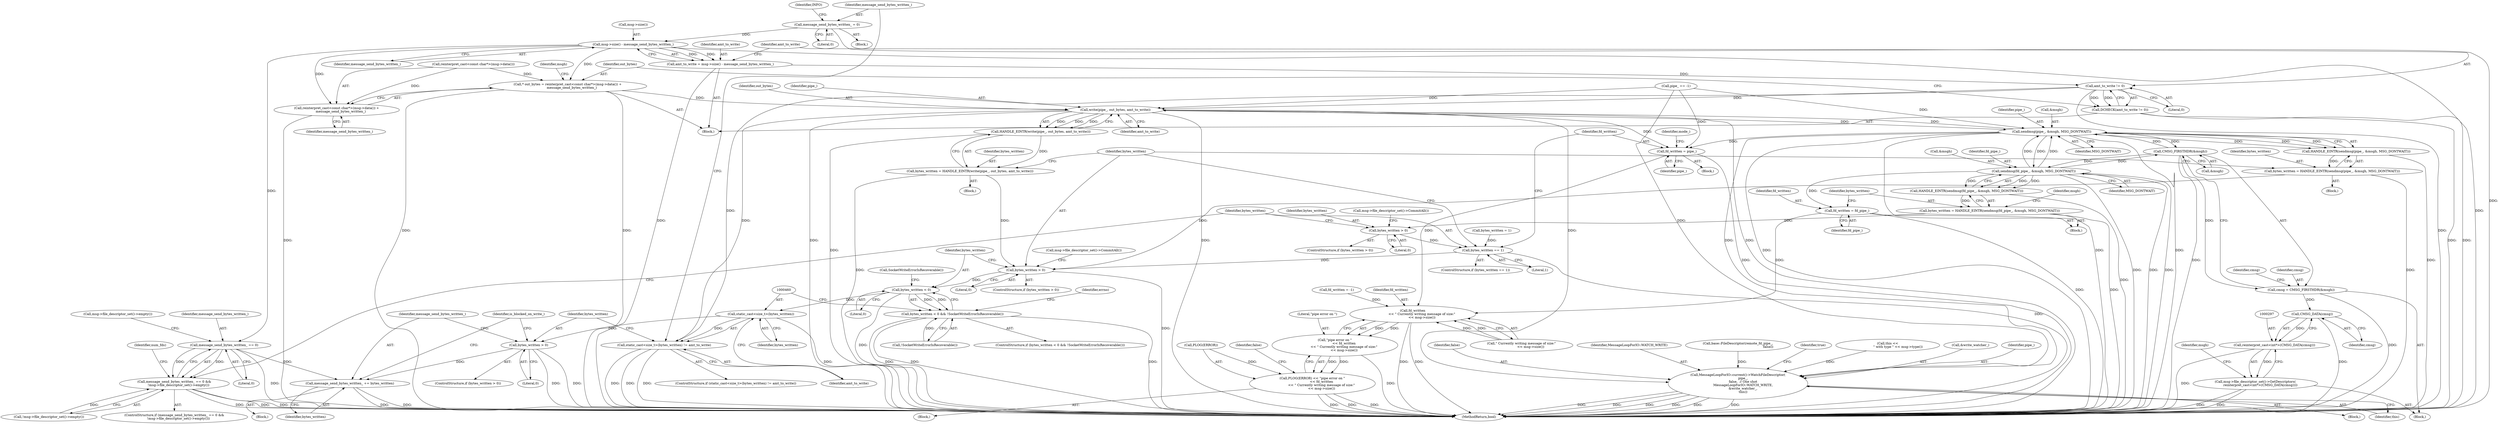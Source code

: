digraph "0_Chrome_aac449e7154720b895ff1e7f3497c2ce95ae1a5a_0@API" {
"1000486" [label="(Call,message_send_bytes_written_ = 0)"];
"1000192" [label="(Call,msg->size() - message_send_bytes_written_)"];
"1000190" [label="(Call,amt_to_write = msg->size() - message_send_bytes_written_)"];
"1000196" [label="(Call,amt_to_write != 0)"];
"1000195" [label="(Call,DCHECK(amt_to_write != 0))"];
"1000402" [label="(Call,write(pipe_, out_bytes, amt_to_write))"];
"1000368" [label="(Call,fd_written = pipe_)"];
"1000450" [label="(Call,fd_written\n                  << \" Currently writing message of size:\"\n                  << msg->size())"];
"1000448" [label="(Call,\"pipe error on \"\n                  << fd_written\n                  << \" Currently writing message of size:\"\n                  << msg->size())"];
"1000445" [label="(Call,PLOG(ERROR) << \"pipe error on \"\n                  << fd_written\n                  << \" Currently writing message of size:\"\n                  << msg->size())"];
"1000401" [label="(Call,HANDLE_EINTR(write(pipe_, out_bytes, amt_to_write)))"];
"1000399" [label="(Call,bytes_written = HANDLE_EINTR(write(pipe_, out_bytes, amt_to_write)))"];
"1000417" [label="(Call,bytes_written > 0)"];
"1000423" [label="(Call,bytes_written < 0)"];
"1000422" [label="(Call,bytes_written < 0 && !SocketWriteErrorIsRecoverable())"];
"1000459" [label="(Call,static_cast<size_t>(bytes_written))"];
"1000458" [label="(Call,static_cast<size_t>(bytes_written) != amt_to_write)"];
"1000465" [label="(Call,bytes_written > 0)"];
"1000469" [label="(Call,message_send_bytes_written_ += bytes_written)"];
"1000411" [label="(Call,sendmsg(pipe_, &msgh, MSG_DONTWAIT))"];
"1000273" [label="(Call,CMSG_FIRSTHDR(&msgh))"];
"1000271" [label="(Call,cmsg = CMSG_FIRSTHDR(&msgh))"];
"1000298" [label="(Call,CMSG_DATA(cmsg))"];
"1000296" [label="(Call,reinterpret_cast<int*>(CMSG_DATA(cmsg)))"];
"1000295" [label="(Call,msg->file_descriptor_set()->GetDescriptors(\n          reinterpret_cast<int*>(CMSG_DATA(cmsg))))"];
"1000341" [label="(Call,sendmsg(fd_pipe_, &msgh, MSG_DONTWAIT))"];
"1000335" [label="(Call,fd_written = fd_pipe_)"];
"1000340" [label="(Call,HANDLE_EINTR(sendmsg(fd_pipe_, &msgh, MSG_DONTWAIT)))"];
"1000338" [label="(Call,bytes_written = HANDLE_EINTR(sendmsg(fd_pipe_, &msgh, MSG_DONTWAIT)))"];
"1000358" [label="(Call,bytes_written > 0)"];
"1000364" [label="(Call,bytes_written == 1)"];
"1000410" [label="(Call,HANDLE_EINTR(sendmsg(pipe_, &msgh, MSG_DONTWAIT)))"];
"1000408" [label="(Call,bytes_written = HANDLE_EINTR(sendmsg(pipe_, &msgh, MSG_DONTWAIT)))"];
"1000475" [label="(Call,MessageLoopForIO::current()->WatchFileDescriptor(\n          pipe_,\n          false,  // One shot\n          MessageLoopForIO::WATCH_WRITE,\n          &write_watcher_,\n          this))"];
"1000200" [label="(Call,* out_bytes = reinterpret_cast<const char*>(msg->data()) +\n        message_send_bytes_written_)"];
"1000202" [label="(Call,reinterpret_cast<const char*>(msg->data()) +\n        message_send_bytes_written_)"];
"1000236" [label="(Call,message_send_bytes_written_ == 0)"];
"1000235" [label="(Call,message_send_bytes_written_ == 0 &&\n        !msg->file_descriptor_set()->empty())"];
"1000362" [label="(Call,msg->file_descriptor_set()->CommitAll())"];
"1000198" [label="(Literal,0)"];
"1000402" [label="(Call,write(pipe_, out_bytes, amt_to_write))"];
"1000473" [label="(Identifier,is_blocked_on_write_)"];
"1000209" [label="(Identifier,msgh)"];
"1000478" [label="(Identifier,MessageLoopForIO::WATCH_WRITE)"];
"1000295" [label="(Call,msg->file_descriptor_set()->GetDescriptors(\n          reinterpret_cast<int*>(CMSG_DATA(cmsg))))"];
"1000338" [label="(Call,bytes_written = HANDLE_EINTR(sendmsg(fd_pipe_, &msgh, MSG_DONTWAIT)))"];
"1000463" [label="(Block,)"];
"1000190" [label="(Call,amt_to_write = msg->size() - message_send_bytes_written_)"];
"1000195" [label="(Call,DCHECK(amt_to_write != 0))"];
"1000416" [label="(ControlStructure,if (bytes_written > 0))"];
"1000365" [label="(Identifier,bytes_written)"];
"1000337" [label="(Identifier,fd_pipe_)"];
"1000348" [label="(Identifier,msgh)"];
"1000449" [label="(Literal,\"pipe error on \")"];
"1000241" [label="(Block,)"];
"1000345" [label="(Identifier,MSG_DONTWAIT)"];
"1000445" [label="(Call,PLOG(ERROR) << \"pipe error on \"\n                  << fd_written\n                  << \" Currently writing message of size:\"\n                  << msg->size())"];
"1000488" [label="(Literal,0)"];
"1000469" [label="(Call,message_send_bytes_written_ += bytes_written)"];
"1000272" [label="(Identifier,cmsg)"];
"1000178" [label="(Call,base::FileDescriptor(remote_fd_pipe_,\n                                                           false))"];
"1000363" [label="(ControlStructure,if (bytes_written == 1))"];
"1000415" [label="(Identifier,MSG_DONTWAIT)"];
"1000236" [label="(Call,message_send_bytes_written_ == 0)"];
"1000457" [label="(ControlStructure,if (static_cast<size_t>(bytes_written) != amt_to_write))"];
"1000431" [label="(Identifier,errno)"];
"1000486" [label="(Call,message_send_bytes_written_ = 0)"];
"1000451" [label="(Identifier,fd_written)"];
"1000468" [label="(Block,)"];
"1000404" [label="(Identifier,out_bytes)"];
"1000487" [label="(Identifier,message_send_bytes_written_)"];
"1000399" [label="(Call,bytes_written = HANDLE_EINTR(write(pipe_, out_bytes, amt_to_write)))"];
"1000466" [label="(Identifier,bytes_written)"];
"1000410" [label="(Call,HANDLE_EINTR(sendmsg(pipe_, &msgh, MSG_DONTWAIT)))"];
"1000230" [label="(Call,fd_written = -1)"];
"1000273" [label="(Call,CMSG_FIRSTHDR(&msgh))"];
"1000507" [label="(MethodReturn,bool)"];
"1000412" [label="(Identifier,pipe_)"];
"1000407" [label="(Block,)"];
"1000274" [label="(Call,&msgh)"];
"1000206" [label="(Identifier,message_send_bytes_written_)"];
"1000470" [label="(Identifier,message_send_bytes_written_)"];
"1000485" [label="(Block,)"];
"1000369" [label="(Identifier,fd_written)"];
"1000483" [label="(Identifier,true)"];
"1000467" [label="(Literal,0)"];
"1000456" [label="(Identifier,false)"];
"1000200" [label="(Call,* out_bytes = reinterpret_cast<const char*>(msg->data()) +\n        message_send_bytes_written_)"];
"1000405" [label="(Identifier,amt_to_write)"];
"1000419" [label="(Literal,0)"];
"1000296" [label="(Call,reinterpret_cast<int*>(CMSG_DATA(cmsg)))"];
"1000459" [label="(Call,static_cast<size_t>(bytes_written))"];
"1000462" [label="(Identifier,amt_to_write)"];
"1000196" [label="(Call,amt_to_write != 0)"];
"1000201" [label="(Identifier,out_bytes)"];
"1000298" [label="(Call,CMSG_DATA(cmsg))"];
"1000458" [label="(Call,static_cast<size_t>(bytes_written) != amt_to_write)"];
"1000417" [label="(Call,bytes_written > 0)"];
"1000245" [label="(Identifier,num_fds)"];
"1000226" [label="(Call,bytes_written = 1)"];
"1000299" [label="(Identifier,cmsg)"];
"1000302" [label="(Identifier,msgh)"];
"1000418" [label="(Identifier,bytes_written)"];
"1000421" [label="(ControlStructure,if (bytes_written < 0 && !SocketWriteErrorIsRecoverable()))"];
"1000234" [label="(ControlStructure,if (message_send_bytes_written_ == 0 &&\n        !msg->file_descriptor_set()->empty()))"];
"1000409" [label="(Identifier,bytes_written)"];
"1000131" [label="(Block,)"];
"1000271" [label="(Call,cmsg = CMSG_FIRSTHDR(&msgh))"];
"1000403" [label="(Identifier,pipe_)"];
"1000481" [label="(Identifier,this)"];
"1000461" [label="(Identifier,bytes_written)"];
"1000464" [label="(ControlStructure,if (bytes_written > 0))"];
"1000357" [label="(ControlStructure,if (bytes_written > 0))"];
"1000401" [label="(Call,HANDLE_EINTR(write(pipe_, out_bytes, amt_to_write)))"];
"1000374" [label="(Identifier,mode_)"];
"1000422" [label="(Call,bytes_written < 0 && !SocketWriteErrorIsRecoverable())"];
"1000427" [label="(Call,SocketWriteErrorIsRecoverable())"];
"1000408" [label="(Call,bytes_written = HANDLE_EINTR(sendmsg(pipe_, &msgh, MSG_DONTWAIT)))"];
"1000452" [label="(Call,\" Currently writing message of size:\"\n                  << msg->size())"];
"1000235" [label="(Call,message_send_bytes_written_ == 0 &&\n        !msg->file_descriptor_set()->empty())"];
"1000239" [label="(Call,!msg->file_descriptor_set()->empty())"];
"1000121" [label="(Call,pipe_ == -1)"];
"1000203" [label="(Call,reinterpret_cast<const char*>(msg->data()))"];
"1000450" [label="(Call,fd_written\n                  << \" Currently writing message of size:\"\n                  << msg->size())"];
"1000428" [label="(Block,)"];
"1000411" [label="(Call,sendmsg(pipe_, &msgh, MSG_DONTWAIT))"];
"1000359" [label="(Identifier,bytes_written)"];
"1000423" [label="(Call,bytes_written < 0)"];
"1000465" [label="(Call,bytes_written > 0)"];
"1000202" [label="(Call,reinterpret_cast<const char*>(msg->data()) +\n        message_send_bytes_written_)"];
"1000425" [label="(Literal,0)"];
"1000368" [label="(Call,fd_written = pipe_)"];
"1000325" [label="(Block,)"];
"1000191" [label="(Identifier,amt_to_write)"];
"1000364" [label="(Call,bytes_written == 1)"];
"1000335" [label="(Call,fd_written = fd_pipe_)"];
"1000498" [label="(Call,this <<\n                    \" with type \" << msg->type())"];
"1000367" [label="(Block,)"];
"1000339" [label="(Identifier,bytes_written)"];
"1000424" [label="(Identifier,bytes_written)"];
"1000413" [label="(Call,&msgh)"];
"1000471" [label="(Identifier,bytes_written)"];
"1000475" [label="(Call,MessageLoopForIO::current()->WatchFileDescriptor(\n          pipe_,\n          false,  // One shot\n          MessageLoopForIO::WATCH_WRITE,\n          &write_watcher_,\n          this))"];
"1000240" [label="(Call,msg->file_descriptor_set()->empty())"];
"1000358" [label="(Call,bytes_written > 0)"];
"1000479" [label="(Call,&write_watcher_)"];
"1000370" [label="(Identifier,pipe_)"];
"1000342" [label="(Identifier,fd_pipe_)"];
"1000366" [label="(Literal,1)"];
"1000197" [label="(Identifier,amt_to_write)"];
"1000278" [label="(Identifier,cmsg)"];
"1000194" [label="(Identifier,message_send_bytes_written_)"];
"1000420" [label="(Call,msg->file_descriptor_set()->CommitAll())"];
"1000446" [label="(Call,PLOG(ERROR))"];
"1000193" [label="(Call,msg->size())"];
"1000491" [label="(Identifier,INFO)"];
"1000341" [label="(Call,sendmsg(fd_pipe_, &msgh, MSG_DONTWAIT))"];
"1000476" [label="(Identifier,pipe_)"];
"1000340" [label="(Call,HANDLE_EINTR(sendmsg(fd_pipe_, &msgh, MSG_DONTWAIT)))"];
"1000343" [label="(Call,&msgh)"];
"1000238" [label="(Literal,0)"];
"1000192" [label="(Call,msg->size() - message_send_bytes_written_)"];
"1000237" [label="(Identifier,message_send_bytes_written_)"];
"1000360" [label="(Literal,0)"];
"1000336" [label="(Identifier,fd_written)"];
"1000426" [label="(Call,!SocketWriteErrorIsRecoverable())"];
"1000448" [label="(Call,\"pipe error on \"\n                  << fd_written\n                  << \" Currently writing message of size:\"\n                  << msg->size())"];
"1000477" [label="(Identifier,false)"];
"1000398" [label="(Block,)"];
"1000400" [label="(Identifier,bytes_written)"];
"1000486" -> "1000485"  [label="AST: "];
"1000486" -> "1000488"  [label="CFG: "];
"1000487" -> "1000486"  [label="AST: "];
"1000488" -> "1000486"  [label="AST: "];
"1000491" -> "1000486"  [label="CFG: "];
"1000486" -> "1000507"  [label="DDG: "];
"1000486" -> "1000192"  [label="DDG: "];
"1000192" -> "1000190"  [label="AST: "];
"1000192" -> "1000194"  [label="CFG: "];
"1000193" -> "1000192"  [label="AST: "];
"1000194" -> "1000192"  [label="AST: "];
"1000190" -> "1000192"  [label="CFG: "];
"1000192" -> "1000507"  [label="DDG: "];
"1000192" -> "1000190"  [label="DDG: "];
"1000192" -> "1000190"  [label="DDG: "];
"1000192" -> "1000200"  [label="DDG: "];
"1000192" -> "1000202"  [label="DDG: "];
"1000192" -> "1000236"  [label="DDG: "];
"1000190" -> "1000131"  [label="AST: "];
"1000191" -> "1000190"  [label="AST: "];
"1000197" -> "1000190"  [label="CFG: "];
"1000190" -> "1000507"  [label="DDG: "];
"1000190" -> "1000196"  [label="DDG: "];
"1000196" -> "1000195"  [label="AST: "];
"1000196" -> "1000198"  [label="CFG: "];
"1000197" -> "1000196"  [label="AST: "];
"1000198" -> "1000196"  [label="AST: "];
"1000195" -> "1000196"  [label="CFG: "];
"1000196" -> "1000507"  [label="DDG: "];
"1000196" -> "1000195"  [label="DDG: "];
"1000196" -> "1000195"  [label="DDG: "];
"1000196" -> "1000402"  [label="DDG: "];
"1000196" -> "1000458"  [label="DDG: "];
"1000195" -> "1000131"  [label="AST: "];
"1000201" -> "1000195"  [label="CFG: "];
"1000195" -> "1000507"  [label="DDG: "];
"1000195" -> "1000507"  [label="DDG: "];
"1000402" -> "1000401"  [label="AST: "];
"1000402" -> "1000405"  [label="CFG: "];
"1000403" -> "1000402"  [label="AST: "];
"1000404" -> "1000402"  [label="AST: "];
"1000405" -> "1000402"  [label="AST: "];
"1000401" -> "1000402"  [label="CFG: "];
"1000402" -> "1000507"  [label="DDG: "];
"1000402" -> "1000507"  [label="DDG: "];
"1000402" -> "1000507"  [label="DDG: "];
"1000402" -> "1000368"  [label="DDG: "];
"1000402" -> "1000401"  [label="DDG: "];
"1000402" -> "1000401"  [label="DDG: "];
"1000402" -> "1000401"  [label="DDG: "];
"1000411" -> "1000402"  [label="DDG: "];
"1000121" -> "1000402"  [label="DDG: "];
"1000200" -> "1000402"  [label="DDG: "];
"1000402" -> "1000411"  [label="DDG: "];
"1000402" -> "1000458"  [label="DDG: "];
"1000402" -> "1000475"  [label="DDG: "];
"1000368" -> "1000367"  [label="AST: "];
"1000368" -> "1000370"  [label="CFG: "];
"1000369" -> "1000368"  [label="AST: "];
"1000370" -> "1000368"  [label="AST: "];
"1000374" -> "1000368"  [label="CFG: "];
"1000368" -> "1000507"  [label="DDG: "];
"1000411" -> "1000368"  [label="DDG: "];
"1000121" -> "1000368"  [label="DDG: "];
"1000368" -> "1000450"  [label="DDG: "];
"1000450" -> "1000448"  [label="AST: "];
"1000450" -> "1000452"  [label="CFG: "];
"1000451" -> "1000450"  [label="AST: "];
"1000452" -> "1000450"  [label="AST: "];
"1000448" -> "1000450"  [label="CFG: "];
"1000450" -> "1000507"  [label="DDG: "];
"1000450" -> "1000507"  [label="DDG: "];
"1000450" -> "1000448"  [label="DDG: "];
"1000450" -> "1000448"  [label="DDG: "];
"1000335" -> "1000450"  [label="DDG: "];
"1000230" -> "1000450"  [label="DDG: "];
"1000452" -> "1000450"  [label="DDG: "];
"1000452" -> "1000450"  [label="DDG: "];
"1000448" -> "1000445"  [label="AST: "];
"1000449" -> "1000448"  [label="AST: "];
"1000445" -> "1000448"  [label="CFG: "];
"1000448" -> "1000507"  [label="DDG: "];
"1000448" -> "1000445"  [label="DDG: "];
"1000448" -> "1000445"  [label="DDG: "];
"1000445" -> "1000428"  [label="AST: "];
"1000446" -> "1000445"  [label="AST: "];
"1000456" -> "1000445"  [label="CFG: "];
"1000445" -> "1000507"  [label="DDG: "];
"1000445" -> "1000507"  [label="DDG: "];
"1000445" -> "1000507"  [label="DDG: "];
"1000446" -> "1000445"  [label="DDG: "];
"1000401" -> "1000399"  [label="AST: "];
"1000399" -> "1000401"  [label="CFG: "];
"1000401" -> "1000507"  [label="DDG: "];
"1000401" -> "1000399"  [label="DDG: "];
"1000399" -> "1000398"  [label="AST: "];
"1000400" -> "1000399"  [label="AST: "];
"1000418" -> "1000399"  [label="CFG: "];
"1000399" -> "1000507"  [label="DDG: "];
"1000399" -> "1000417"  [label="DDG: "];
"1000417" -> "1000416"  [label="AST: "];
"1000417" -> "1000419"  [label="CFG: "];
"1000418" -> "1000417"  [label="AST: "];
"1000419" -> "1000417"  [label="AST: "];
"1000420" -> "1000417"  [label="CFG: "];
"1000424" -> "1000417"  [label="CFG: "];
"1000417" -> "1000507"  [label="DDG: "];
"1000364" -> "1000417"  [label="DDG: "];
"1000408" -> "1000417"  [label="DDG: "];
"1000417" -> "1000423"  [label="DDG: "];
"1000423" -> "1000422"  [label="AST: "];
"1000423" -> "1000425"  [label="CFG: "];
"1000424" -> "1000423"  [label="AST: "];
"1000425" -> "1000423"  [label="AST: "];
"1000427" -> "1000423"  [label="CFG: "];
"1000422" -> "1000423"  [label="CFG: "];
"1000423" -> "1000507"  [label="DDG: "];
"1000423" -> "1000422"  [label="DDG: "];
"1000423" -> "1000422"  [label="DDG: "];
"1000423" -> "1000459"  [label="DDG: "];
"1000422" -> "1000421"  [label="AST: "];
"1000422" -> "1000426"  [label="CFG: "];
"1000426" -> "1000422"  [label="AST: "];
"1000431" -> "1000422"  [label="CFG: "];
"1000460" -> "1000422"  [label="CFG: "];
"1000422" -> "1000507"  [label="DDG: "];
"1000422" -> "1000507"  [label="DDG: "];
"1000422" -> "1000507"  [label="DDG: "];
"1000426" -> "1000422"  [label="DDG: "];
"1000459" -> "1000458"  [label="AST: "];
"1000459" -> "1000461"  [label="CFG: "];
"1000460" -> "1000459"  [label="AST: "];
"1000461" -> "1000459"  [label="AST: "];
"1000462" -> "1000459"  [label="CFG: "];
"1000459" -> "1000507"  [label="DDG: "];
"1000459" -> "1000458"  [label="DDG: "];
"1000459" -> "1000465"  [label="DDG: "];
"1000458" -> "1000457"  [label="AST: "];
"1000458" -> "1000462"  [label="CFG: "];
"1000462" -> "1000458"  [label="AST: "];
"1000466" -> "1000458"  [label="CFG: "];
"1000487" -> "1000458"  [label="CFG: "];
"1000458" -> "1000507"  [label="DDG: "];
"1000458" -> "1000507"  [label="DDG: "];
"1000458" -> "1000507"  [label="DDG: "];
"1000465" -> "1000464"  [label="AST: "];
"1000465" -> "1000467"  [label="CFG: "];
"1000466" -> "1000465"  [label="AST: "];
"1000467" -> "1000465"  [label="AST: "];
"1000470" -> "1000465"  [label="CFG: "];
"1000473" -> "1000465"  [label="CFG: "];
"1000465" -> "1000507"  [label="DDG: "];
"1000465" -> "1000507"  [label="DDG: "];
"1000465" -> "1000469"  [label="DDG: "];
"1000469" -> "1000468"  [label="AST: "];
"1000469" -> "1000471"  [label="CFG: "];
"1000470" -> "1000469"  [label="AST: "];
"1000471" -> "1000469"  [label="AST: "];
"1000473" -> "1000469"  [label="CFG: "];
"1000469" -> "1000507"  [label="DDG: "];
"1000469" -> "1000507"  [label="DDG: "];
"1000236" -> "1000469"  [label="DDG: "];
"1000411" -> "1000410"  [label="AST: "];
"1000411" -> "1000415"  [label="CFG: "];
"1000412" -> "1000411"  [label="AST: "];
"1000413" -> "1000411"  [label="AST: "];
"1000415" -> "1000411"  [label="AST: "];
"1000410" -> "1000411"  [label="CFG: "];
"1000411" -> "1000507"  [label="DDG: "];
"1000411" -> "1000507"  [label="DDG: "];
"1000411" -> "1000507"  [label="DDG: "];
"1000411" -> "1000273"  [label="DDG: "];
"1000411" -> "1000341"  [label="DDG: "];
"1000411" -> "1000410"  [label="DDG: "];
"1000411" -> "1000410"  [label="DDG: "];
"1000411" -> "1000410"  [label="DDG: "];
"1000121" -> "1000411"  [label="DDG: "];
"1000341" -> "1000411"  [label="DDG: "];
"1000341" -> "1000411"  [label="DDG: "];
"1000273" -> "1000411"  [label="DDG: "];
"1000411" -> "1000475"  [label="DDG: "];
"1000273" -> "1000271"  [label="AST: "];
"1000273" -> "1000274"  [label="CFG: "];
"1000274" -> "1000273"  [label="AST: "];
"1000271" -> "1000273"  [label="CFG: "];
"1000273" -> "1000507"  [label="DDG: "];
"1000273" -> "1000271"  [label="DDG: "];
"1000341" -> "1000273"  [label="DDG: "];
"1000273" -> "1000341"  [label="DDG: "];
"1000271" -> "1000241"  [label="AST: "];
"1000272" -> "1000271"  [label="AST: "];
"1000278" -> "1000271"  [label="CFG: "];
"1000271" -> "1000507"  [label="DDG: "];
"1000271" -> "1000298"  [label="DDG: "];
"1000298" -> "1000296"  [label="AST: "];
"1000298" -> "1000299"  [label="CFG: "];
"1000299" -> "1000298"  [label="AST: "];
"1000296" -> "1000298"  [label="CFG: "];
"1000298" -> "1000507"  [label="DDG: "];
"1000298" -> "1000296"  [label="DDG: "];
"1000296" -> "1000295"  [label="AST: "];
"1000297" -> "1000296"  [label="AST: "];
"1000295" -> "1000296"  [label="CFG: "];
"1000296" -> "1000507"  [label="DDG: "];
"1000296" -> "1000295"  [label="DDG: "];
"1000295" -> "1000241"  [label="AST: "];
"1000302" -> "1000295"  [label="CFG: "];
"1000295" -> "1000507"  [label="DDG: "];
"1000295" -> "1000507"  [label="DDG: "];
"1000341" -> "1000340"  [label="AST: "];
"1000341" -> "1000345"  [label="CFG: "];
"1000342" -> "1000341"  [label="AST: "];
"1000343" -> "1000341"  [label="AST: "];
"1000345" -> "1000341"  [label="AST: "];
"1000340" -> "1000341"  [label="CFG: "];
"1000341" -> "1000507"  [label="DDG: "];
"1000341" -> "1000507"  [label="DDG: "];
"1000341" -> "1000507"  [label="DDG: "];
"1000341" -> "1000335"  [label="DDG: "];
"1000341" -> "1000340"  [label="DDG: "];
"1000341" -> "1000340"  [label="DDG: "];
"1000341" -> "1000340"  [label="DDG: "];
"1000335" -> "1000325"  [label="AST: "];
"1000335" -> "1000337"  [label="CFG: "];
"1000336" -> "1000335"  [label="AST: "];
"1000337" -> "1000335"  [label="AST: "];
"1000339" -> "1000335"  [label="CFG: "];
"1000335" -> "1000507"  [label="DDG: "];
"1000340" -> "1000338"  [label="AST: "];
"1000338" -> "1000340"  [label="CFG: "];
"1000340" -> "1000507"  [label="DDG: "];
"1000340" -> "1000338"  [label="DDG: "];
"1000338" -> "1000325"  [label="AST: "];
"1000339" -> "1000338"  [label="AST: "];
"1000348" -> "1000338"  [label="CFG: "];
"1000338" -> "1000507"  [label="DDG: "];
"1000338" -> "1000358"  [label="DDG: "];
"1000358" -> "1000357"  [label="AST: "];
"1000358" -> "1000360"  [label="CFG: "];
"1000359" -> "1000358"  [label="AST: "];
"1000360" -> "1000358"  [label="AST: "];
"1000362" -> "1000358"  [label="CFG: "];
"1000365" -> "1000358"  [label="CFG: "];
"1000358" -> "1000364"  [label="DDG: "];
"1000364" -> "1000363"  [label="AST: "];
"1000364" -> "1000366"  [label="CFG: "];
"1000365" -> "1000364"  [label="AST: "];
"1000366" -> "1000364"  [label="AST: "];
"1000369" -> "1000364"  [label="CFG: "];
"1000418" -> "1000364"  [label="CFG: "];
"1000364" -> "1000507"  [label="DDG: "];
"1000226" -> "1000364"  [label="DDG: "];
"1000410" -> "1000408"  [label="AST: "];
"1000408" -> "1000410"  [label="CFG: "];
"1000410" -> "1000507"  [label="DDG: "];
"1000410" -> "1000408"  [label="DDG: "];
"1000408" -> "1000407"  [label="AST: "];
"1000409" -> "1000408"  [label="AST: "];
"1000418" -> "1000408"  [label="CFG: "];
"1000408" -> "1000507"  [label="DDG: "];
"1000475" -> "1000463"  [label="AST: "];
"1000475" -> "1000481"  [label="CFG: "];
"1000476" -> "1000475"  [label="AST: "];
"1000477" -> "1000475"  [label="AST: "];
"1000478" -> "1000475"  [label="AST: "];
"1000479" -> "1000475"  [label="AST: "];
"1000481" -> "1000475"  [label="AST: "];
"1000483" -> "1000475"  [label="CFG: "];
"1000475" -> "1000507"  [label="DDG: "];
"1000475" -> "1000507"  [label="DDG: "];
"1000475" -> "1000507"  [label="DDG: "];
"1000475" -> "1000507"  [label="DDG: "];
"1000475" -> "1000507"  [label="DDG: "];
"1000475" -> "1000507"  [label="DDG: "];
"1000121" -> "1000475"  [label="DDG: "];
"1000178" -> "1000475"  [label="DDG: "];
"1000498" -> "1000475"  [label="DDG: "];
"1000200" -> "1000131"  [label="AST: "];
"1000200" -> "1000202"  [label="CFG: "];
"1000201" -> "1000200"  [label="AST: "];
"1000202" -> "1000200"  [label="AST: "];
"1000209" -> "1000200"  [label="CFG: "];
"1000200" -> "1000507"  [label="DDG: "];
"1000200" -> "1000507"  [label="DDG: "];
"1000203" -> "1000200"  [label="DDG: "];
"1000202" -> "1000206"  [label="CFG: "];
"1000203" -> "1000202"  [label="AST: "];
"1000206" -> "1000202"  [label="AST: "];
"1000202" -> "1000507"  [label="DDG: "];
"1000203" -> "1000202"  [label="DDG: "];
"1000236" -> "1000235"  [label="AST: "];
"1000236" -> "1000238"  [label="CFG: "];
"1000237" -> "1000236"  [label="AST: "];
"1000238" -> "1000236"  [label="AST: "];
"1000240" -> "1000236"  [label="CFG: "];
"1000235" -> "1000236"  [label="CFG: "];
"1000236" -> "1000507"  [label="DDG: "];
"1000236" -> "1000235"  [label="DDG: "];
"1000236" -> "1000235"  [label="DDG: "];
"1000235" -> "1000234"  [label="AST: "];
"1000235" -> "1000239"  [label="CFG: "];
"1000239" -> "1000235"  [label="AST: "];
"1000245" -> "1000235"  [label="CFG: "];
"1000365" -> "1000235"  [label="CFG: "];
"1000235" -> "1000507"  [label="DDG: "];
"1000235" -> "1000507"  [label="DDG: "];
"1000235" -> "1000507"  [label="DDG: "];
"1000239" -> "1000235"  [label="DDG: "];
}
